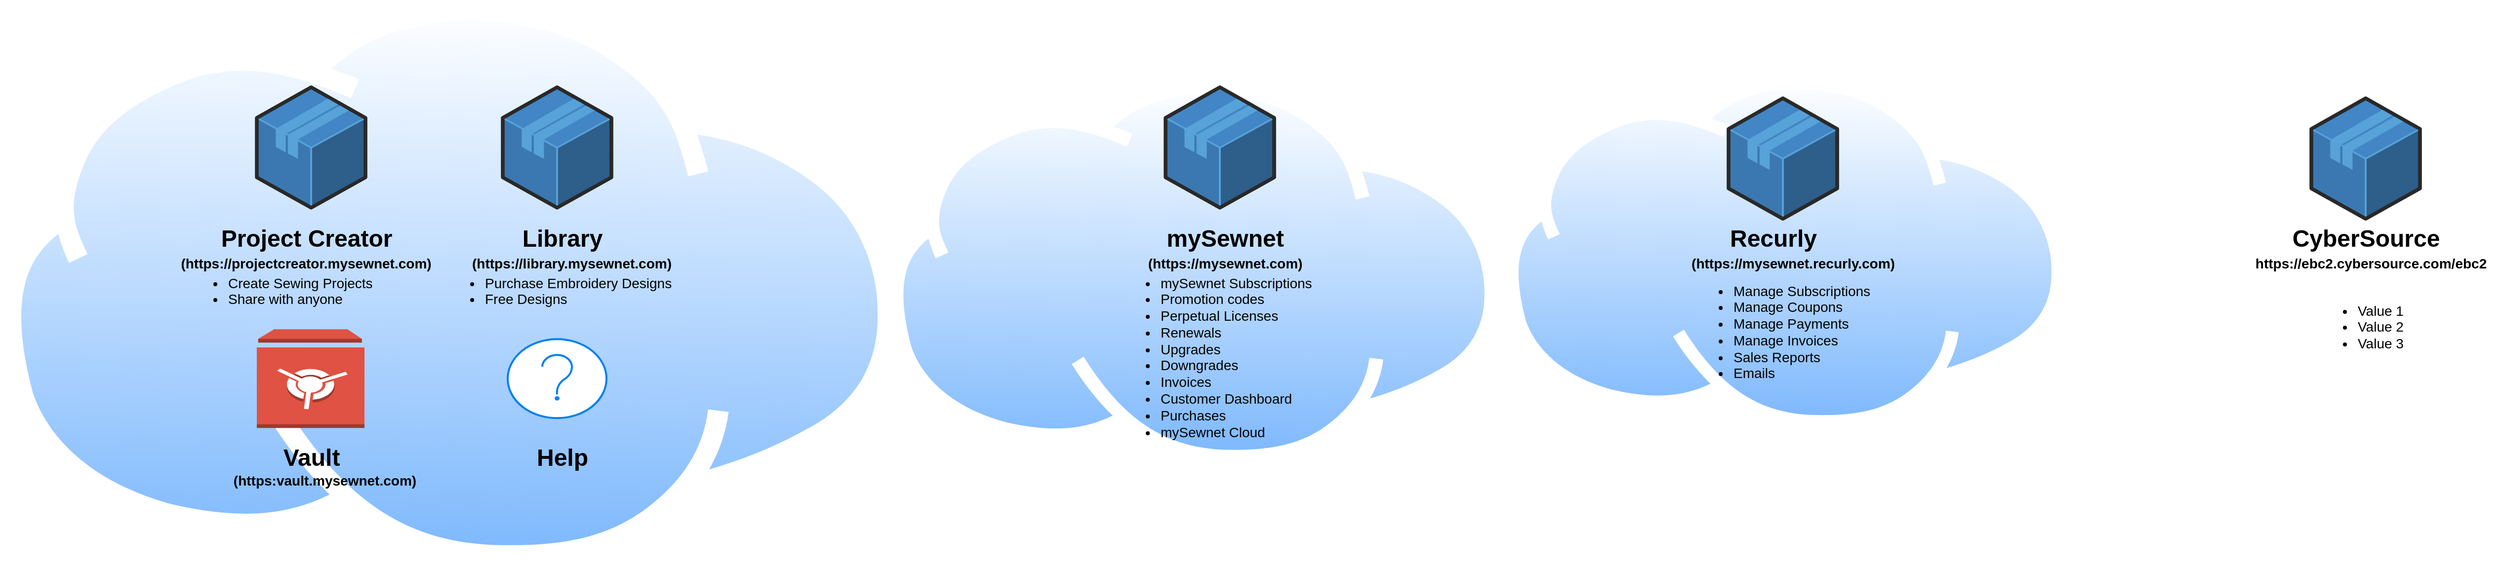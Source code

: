 <mxfile version="20.5.1" type="github">
  <diagram id="wgHW7e4EUa4GgYDRs7Ng" name="Page-1">
    <mxGraphModel dx="2897" dy="1836" grid="1" gridSize="10" guides="1" tooltips="1" connect="1" arrows="1" fold="1" page="1" pageScale="1" pageWidth="700" pageHeight="1000" math="0" shadow="0">
      <root>
        <mxCell id="0" />
        <mxCell id="1" parent="0" />
        <mxCell id="mvNzvA__HQaBql2vhhs9-19" value="" style="aspect=fixed;perimeter=ellipsePerimeter;html=1;align=center;shadow=0;dashed=0;spacingTop=3;image;image=img/lib/active_directory/internet_cloud.svg;fontSize=14;" vertex="1" parent="1">
          <mxGeometry x="-1040" y="-1000" width="910" height="573.3" as="geometry" />
        </mxCell>
        <mxCell id="mvNzvA__HQaBql2vhhs9-1" value="" style="verticalLabelPosition=bottom;html=1;verticalAlign=top;strokeWidth=1;align=center;outlineConnect=0;dashed=0;outlineConnect=0;shape=mxgraph.aws3d.application;fillColor=#4286c5;strokeColor=#57A2D8;aspect=fixed;" vertex="1" parent="1">
          <mxGeometry x="-780" y="-911.61" width="110" height="122.06" as="geometry" />
        </mxCell>
        <mxCell id="mvNzvA__HQaBql2vhhs9-3" value="" style="verticalLabelPosition=bottom;html=1;verticalAlign=top;strokeWidth=1;align=center;outlineConnect=0;dashed=0;outlineConnect=0;shape=mxgraph.aws3d.application;fillColor=#4286c5;strokeColor=#57A2D8;aspect=fixed;" vertex="1" parent="1">
          <mxGeometry x="-531" y="-911.61" width="110" height="122.06" as="geometry" />
        </mxCell>
        <mxCell id="mvNzvA__HQaBql2vhhs9-5" value="Project Creator" style="text;strokeColor=none;fillColor=none;html=1;fontSize=24;fontStyle=1;verticalAlign=middle;align=center;" vertex="1" parent="1">
          <mxGeometry x="-780" y="-778.35" width="100" height="40" as="geometry" />
        </mxCell>
        <mxCell id="mvNzvA__HQaBql2vhhs9-6" value="Library" style="text;strokeColor=none;fillColor=none;html=1;fontSize=24;fontStyle=1;verticalAlign=middle;align=center;" vertex="1" parent="1">
          <mxGeometry x="-521" y="-778.35" width="100" height="40" as="geometry" />
        </mxCell>
        <mxCell id="mvNzvA__HQaBql2vhhs9-8" value="&lt;ul&gt;&lt;li&gt;Create Sewing Projects&lt;/li&gt;&lt;li&gt;Share with anyone&lt;/li&gt;&lt;/ul&gt;" style="text;strokeColor=none;fillColor=none;html=1;whiteSpace=wrap;verticalAlign=middle;overflow=hidden;fontSize=14;" vertex="1" parent="1">
          <mxGeometry x="-851" y="-738.35" width="190" height="50" as="geometry" />
        </mxCell>
        <mxCell id="mvNzvA__HQaBql2vhhs9-10" value="&lt;ul&gt;&lt;li&gt;Purchase Embroidery Designs&lt;/li&gt;&lt;li&gt;Free Designs&lt;/li&gt;&lt;/ul&gt;" style="text;strokeColor=none;fillColor=none;html=1;whiteSpace=wrap;verticalAlign=middle;overflow=hidden;fontSize=14;" vertex="1" parent="1">
          <mxGeometry x="-591" y="-738.35" width="240" height="50" as="geometry" />
        </mxCell>
        <mxCell id="mvNzvA__HQaBql2vhhs9-11" value="" style="outlineConnect=0;dashed=0;verticalLabelPosition=bottom;verticalAlign=top;align=center;html=1;shape=mxgraph.aws3.vault;fillColor=#E05243;gradientColor=none;fontSize=14;" vertex="1" parent="1">
          <mxGeometry x="-780" y="-666.35" width="109" height="100" as="geometry" />
        </mxCell>
        <mxCell id="mvNzvA__HQaBql2vhhs9-12" value="Vault" style="text;strokeColor=none;fillColor=none;html=1;fontSize=24;fontStyle=1;verticalAlign=middle;align=center;" vertex="1" parent="1">
          <mxGeometry x="-775" y="-556.35" width="100" height="40" as="geometry" />
        </mxCell>
        <mxCell id="mvNzvA__HQaBql2vhhs9-13" value="" style="html=1;verticalLabelPosition=bottom;align=center;labelBackgroundColor=#ffffff;verticalAlign=top;strokeWidth=2;strokeColor=#0080F0;shadow=0;dashed=0;shape=mxgraph.ios7.icons.help;fontSize=14;" vertex="1" parent="1">
          <mxGeometry x="-526" y="-656.35" width="100" height="80" as="geometry" />
        </mxCell>
        <mxCell id="mvNzvA__HQaBql2vhhs9-14" value="Help" style="text;strokeColor=none;fillColor=none;html=1;fontSize=24;fontStyle=1;verticalAlign=middle;align=center;" vertex="1" parent="1">
          <mxGeometry x="-521" y="-556.35" width="100" height="40" as="geometry" />
        </mxCell>
        <mxCell id="mvNzvA__HQaBql2vhhs9-15" value="(https://projectcreator.mysewnet.com)" style="text;html=1;strokeColor=none;fillColor=none;align=center;verticalAlign=middle;whiteSpace=wrap;rounded=0;fontSize=14;fontStyle=1" vertex="1" parent="1">
          <mxGeometry x="-850" y="-748.35" width="240" height="30" as="geometry" />
        </mxCell>
        <mxCell id="mvNzvA__HQaBql2vhhs9-17" value="(https://library.mysewnet.com)" style="text;html=1;strokeColor=none;fillColor=none;align=center;verticalAlign=middle;whiteSpace=wrap;rounded=0;fontSize=14;fontStyle=1" vertex="1" parent="1">
          <mxGeometry x="-581" y="-748.35" width="240" height="30" as="geometry" />
        </mxCell>
        <mxCell id="mvNzvA__HQaBql2vhhs9-18" value="(https:vault.mysewnet.com)" style="text;html=1;strokeColor=none;fillColor=none;align=center;verticalAlign=middle;whiteSpace=wrap;rounded=0;fontSize=14;fontStyle=1" vertex="1" parent="1">
          <mxGeometry x="-831" y="-528.35" width="240" height="30" as="geometry" />
        </mxCell>
        <mxCell id="mvNzvA__HQaBql2vhhs9-25" value="" style="aspect=fixed;perimeter=ellipsePerimeter;html=1;align=center;shadow=0;dashed=0;spacingTop=3;image;image=img/lib/active_directory/internet_cloud.svg;fontSize=14;" vertex="1" parent="1">
          <mxGeometry x="-140" y="-918.95" width="617.38" height="388.95" as="geometry" />
        </mxCell>
        <mxCell id="mvNzvA__HQaBql2vhhs9-20" value="" style="verticalLabelPosition=bottom;html=1;verticalAlign=top;strokeWidth=1;align=center;outlineConnect=0;dashed=0;outlineConnect=0;shape=mxgraph.aws3d.application;fillColor=#4286c5;strokeColor=#57A2D8;aspect=fixed;" vertex="1" parent="1">
          <mxGeometry x="140" y="-911.61" width="110" height="122.06" as="geometry" />
        </mxCell>
        <mxCell id="mvNzvA__HQaBql2vhhs9-21" value="mySewnet" style="text;strokeColor=none;fillColor=none;html=1;fontSize=24;fontStyle=1;verticalAlign=middle;align=center;" vertex="1" parent="1">
          <mxGeometry x="150" y="-778.35" width="100" height="40" as="geometry" />
        </mxCell>
        <mxCell id="mvNzvA__HQaBql2vhhs9-23" value="(https://mysewnet.com)" style="text;html=1;align=center;verticalAlign=middle;resizable=0;points=[];autosize=1;strokeColor=none;fillColor=none;fontSize=14;fontStyle=1" vertex="1" parent="1">
          <mxGeometry x="110" y="-748.35" width="180" height="30" as="geometry" />
        </mxCell>
        <mxCell id="mvNzvA__HQaBql2vhhs9-24" value="&lt;ul&gt;&lt;li&gt;mySewnet Subscriptions&lt;/li&gt;&lt;li&gt;Promotion codes&lt;/li&gt;&lt;li&gt;Perpetual Licenses&lt;/li&gt;&lt;li&gt;Renewals&lt;/li&gt;&lt;li&gt;Upgrades&lt;/li&gt;&lt;li&gt;Downgrades&lt;/li&gt;&lt;li&gt;Invoices&lt;/li&gt;&lt;li&gt;Customer Dashboard&lt;/li&gt;&lt;li&gt;Purchases&lt;/li&gt;&lt;li&gt;mySewnet Cloud&lt;/li&gt;&lt;/ul&gt;" style="text;strokeColor=none;fillColor=none;html=1;whiteSpace=wrap;verticalAlign=middle;overflow=hidden;fontSize=14;" vertex="1" parent="1">
          <mxGeometry x="92.5" y="-738.35" width="205" height="188.35" as="geometry" />
        </mxCell>
        <mxCell id="mvNzvA__HQaBql2vhhs9-30" value="" style="aspect=fixed;perimeter=ellipsePerimeter;html=1;align=center;shadow=0;dashed=0;spacingTop=3;image;image=img/lib/active_directory/internet_cloud.svg;fontSize=14;" vertex="1" parent="1">
          <mxGeometry x="484" y="-923.11" width="566.28" height="356.76" as="geometry" />
        </mxCell>
        <mxCell id="mvNzvA__HQaBql2vhhs9-26" value="" style="verticalLabelPosition=bottom;html=1;verticalAlign=top;strokeWidth=1;align=center;outlineConnect=0;dashed=0;outlineConnect=0;shape=mxgraph.aws3d.application;fillColor=#4286c5;strokeColor=#57A2D8;aspect=fixed;" vertex="1" parent="1">
          <mxGeometry x="710" y="-900.41" width="110" height="122.06" as="geometry" />
        </mxCell>
        <mxCell id="mvNzvA__HQaBql2vhhs9-27" value="Recurly" style="text;strokeColor=none;fillColor=none;html=1;fontSize=24;fontStyle=1;verticalAlign=middle;align=center;" vertex="1" parent="1">
          <mxGeometry x="705" y="-778.35" width="100" height="40" as="geometry" />
        </mxCell>
        <mxCell id="mvNzvA__HQaBql2vhhs9-28" value="(https://mysewnet.recurly.com)" style="text;html=1;align=center;verticalAlign=middle;resizable=0;points=[];autosize=1;strokeColor=none;fillColor=none;fontSize=14;fontStyle=1" vertex="1" parent="1">
          <mxGeometry x="660" y="-748.35" width="230" height="30" as="geometry" />
        </mxCell>
        <mxCell id="mvNzvA__HQaBql2vhhs9-29" value="&lt;ul&gt;&lt;li&gt;Manage Subscriptions&lt;/li&gt;&lt;li&gt;Manage Coupons&lt;/li&gt;&lt;li&gt;Manage Payments&lt;/li&gt;&lt;li&gt;Manage Invoices&lt;/li&gt;&lt;li&gt;Sales Reports&lt;/li&gt;&lt;li&gt;Emails&lt;/li&gt;&lt;li&gt;&lt;br&gt;&lt;/li&gt;&lt;/ul&gt;" style="text;strokeColor=none;fillColor=none;html=1;whiteSpace=wrap;verticalAlign=middle;overflow=hidden;fontSize=14;" vertex="1" parent="1">
          <mxGeometry x="672.5" y="-730" width="185" height="120" as="geometry" />
        </mxCell>
        <mxCell id="mvNzvA__HQaBql2vhhs9-32" value="" style="verticalLabelPosition=bottom;html=1;verticalAlign=top;strokeWidth=1;align=center;outlineConnect=0;dashed=0;outlineConnect=0;shape=mxgraph.aws3d.application;fillColor=#4286c5;strokeColor=#57A2D8;aspect=fixed;" vertex="1" parent="1">
          <mxGeometry x="1300" y="-900.41" width="110" height="122.06" as="geometry" />
        </mxCell>
        <mxCell id="mvNzvA__HQaBql2vhhs9-33" value="CyberSource" style="text;strokeColor=none;fillColor=none;html=1;fontSize=24;fontStyle=1;verticalAlign=middle;align=center;" vertex="1" parent="1">
          <mxGeometry x="1305" y="-778.35" width="100" height="40" as="geometry" />
        </mxCell>
        <mxCell id="mvNzvA__HQaBql2vhhs9-34" value="https://ebc2.cybersource.com/ebc2" style="text;html=1;align=center;verticalAlign=middle;resizable=0;points=[];autosize=1;strokeColor=none;fillColor=none;fontSize=14;fontStyle=1" vertex="1" parent="1">
          <mxGeometry x="1230" y="-748.35" width="260" height="30" as="geometry" />
        </mxCell>
        <mxCell id="mvNzvA__HQaBql2vhhs9-35" value="&lt;ul&gt;&lt;li&gt;Value 1&lt;/li&gt;&lt;li&gt;Value 2&lt;/li&gt;&lt;li&gt;Value 3&lt;/li&gt;&lt;/ul&gt;" style="text;strokeColor=none;fillColor=none;html=1;whiteSpace=wrap;verticalAlign=middle;overflow=hidden;fontSize=14;" vertex="1" parent="1">
          <mxGeometry x="1305" y="-710" width="100" height="80" as="geometry" />
        </mxCell>
      </root>
    </mxGraphModel>
  </diagram>
</mxfile>
